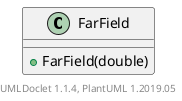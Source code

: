 @startuml

    class FarField [[FarField.html]] {
        +FarField(double)
    }


    center footer UMLDoclet 1.1.4, PlantUML 1.2019.05
@enduml
